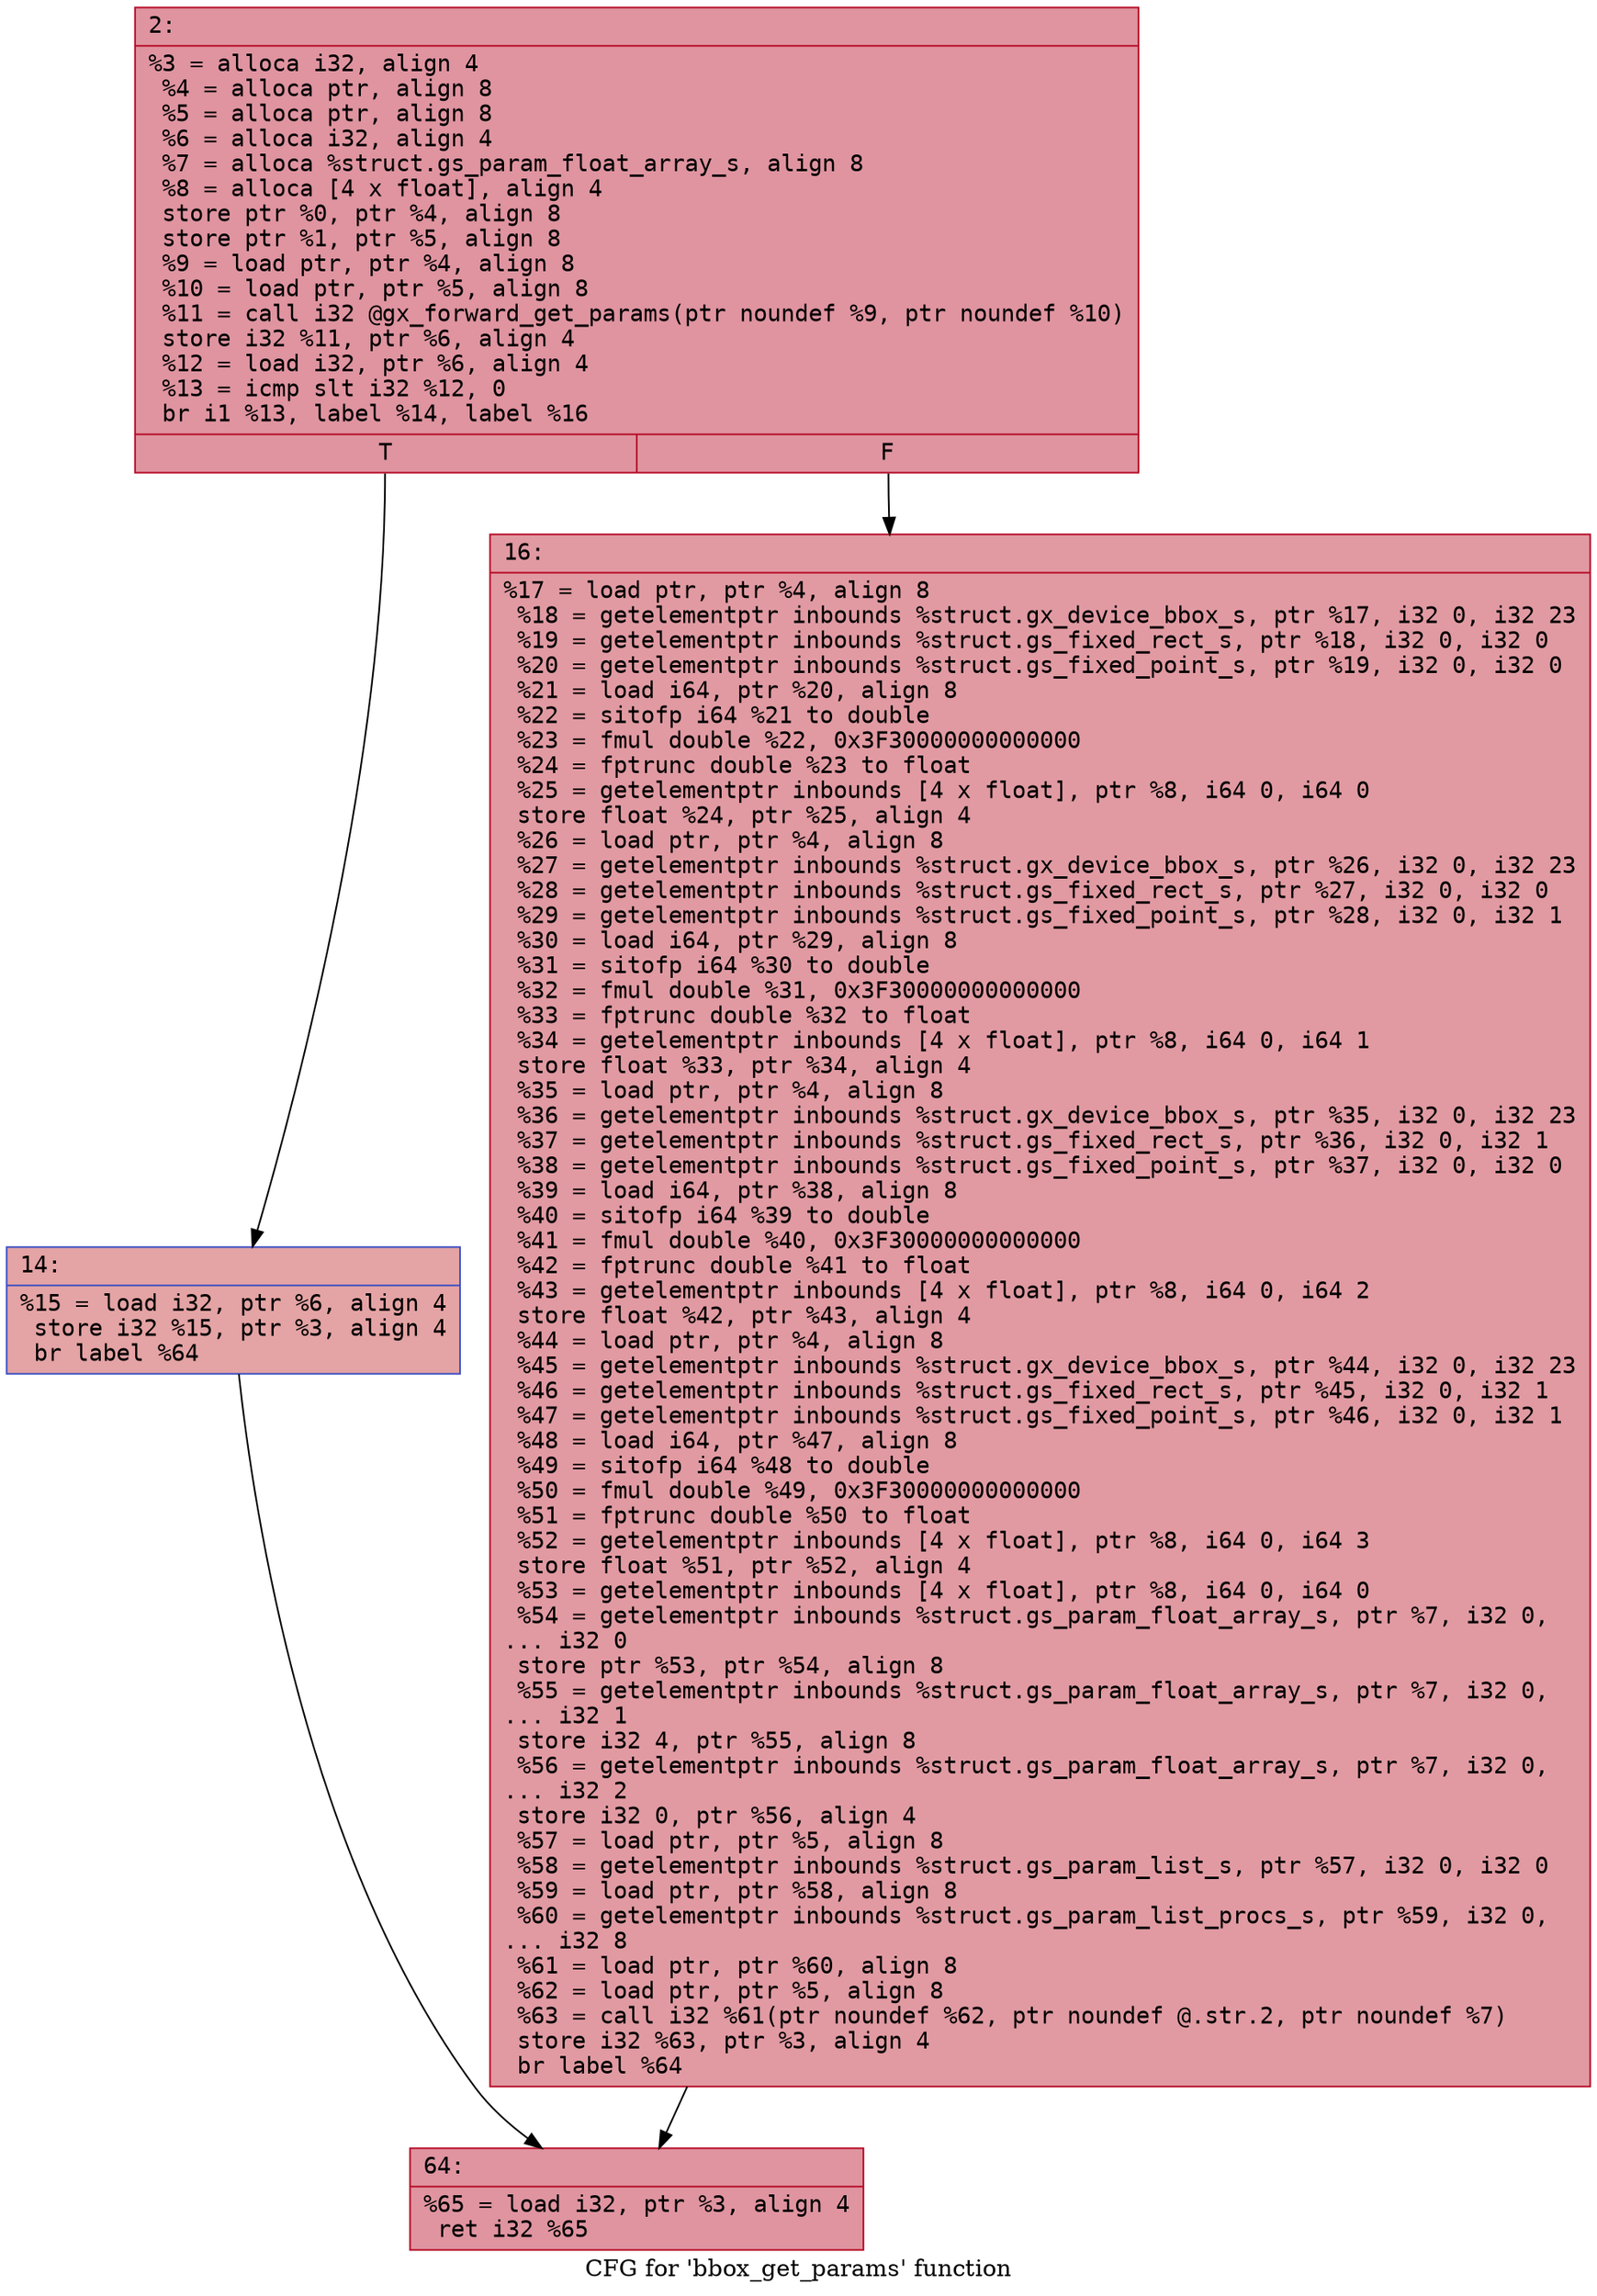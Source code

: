 digraph "CFG for 'bbox_get_params' function" {
	label="CFG for 'bbox_get_params' function";

	Node0x60000323f840 [shape=record,color="#b70d28ff", style=filled, fillcolor="#b70d2870" fontname="Courier",label="{2:\l|  %3 = alloca i32, align 4\l  %4 = alloca ptr, align 8\l  %5 = alloca ptr, align 8\l  %6 = alloca i32, align 4\l  %7 = alloca %struct.gs_param_float_array_s, align 8\l  %8 = alloca [4 x float], align 4\l  store ptr %0, ptr %4, align 8\l  store ptr %1, ptr %5, align 8\l  %9 = load ptr, ptr %4, align 8\l  %10 = load ptr, ptr %5, align 8\l  %11 = call i32 @gx_forward_get_params(ptr noundef %9, ptr noundef %10)\l  store i32 %11, ptr %6, align 4\l  %12 = load i32, ptr %6, align 4\l  %13 = icmp slt i32 %12, 0\l  br i1 %13, label %14, label %16\l|{<s0>T|<s1>F}}"];
	Node0x60000323f840:s0 -> Node0x60000323f890[tooltip="2 -> 14\nProbability 37.50%" ];
	Node0x60000323f840:s1 -> Node0x60000323f8e0[tooltip="2 -> 16\nProbability 62.50%" ];
	Node0x60000323f890 [shape=record,color="#3d50c3ff", style=filled, fillcolor="#c32e3170" fontname="Courier",label="{14:\l|  %15 = load i32, ptr %6, align 4\l  store i32 %15, ptr %3, align 4\l  br label %64\l}"];
	Node0x60000323f890 -> Node0x60000323f930[tooltip="14 -> 64\nProbability 100.00%" ];
	Node0x60000323f8e0 [shape=record,color="#b70d28ff", style=filled, fillcolor="#bb1b2c70" fontname="Courier",label="{16:\l|  %17 = load ptr, ptr %4, align 8\l  %18 = getelementptr inbounds %struct.gx_device_bbox_s, ptr %17, i32 0, i32 23\l  %19 = getelementptr inbounds %struct.gs_fixed_rect_s, ptr %18, i32 0, i32 0\l  %20 = getelementptr inbounds %struct.gs_fixed_point_s, ptr %19, i32 0, i32 0\l  %21 = load i64, ptr %20, align 8\l  %22 = sitofp i64 %21 to double\l  %23 = fmul double %22, 0x3F30000000000000\l  %24 = fptrunc double %23 to float\l  %25 = getelementptr inbounds [4 x float], ptr %8, i64 0, i64 0\l  store float %24, ptr %25, align 4\l  %26 = load ptr, ptr %4, align 8\l  %27 = getelementptr inbounds %struct.gx_device_bbox_s, ptr %26, i32 0, i32 23\l  %28 = getelementptr inbounds %struct.gs_fixed_rect_s, ptr %27, i32 0, i32 0\l  %29 = getelementptr inbounds %struct.gs_fixed_point_s, ptr %28, i32 0, i32 1\l  %30 = load i64, ptr %29, align 8\l  %31 = sitofp i64 %30 to double\l  %32 = fmul double %31, 0x3F30000000000000\l  %33 = fptrunc double %32 to float\l  %34 = getelementptr inbounds [4 x float], ptr %8, i64 0, i64 1\l  store float %33, ptr %34, align 4\l  %35 = load ptr, ptr %4, align 8\l  %36 = getelementptr inbounds %struct.gx_device_bbox_s, ptr %35, i32 0, i32 23\l  %37 = getelementptr inbounds %struct.gs_fixed_rect_s, ptr %36, i32 0, i32 1\l  %38 = getelementptr inbounds %struct.gs_fixed_point_s, ptr %37, i32 0, i32 0\l  %39 = load i64, ptr %38, align 8\l  %40 = sitofp i64 %39 to double\l  %41 = fmul double %40, 0x3F30000000000000\l  %42 = fptrunc double %41 to float\l  %43 = getelementptr inbounds [4 x float], ptr %8, i64 0, i64 2\l  store float %42, ptr %43, align 4\l  %44 = load ptr, ptr %4, align 8\l  %45 = getelementptr inbounds %struct.gx_device_bbox_s, ptr %44, i32 0, i32 23\l  %46 = getelementptr inbounds %struct.gs_fixed_rect_s, ptr %45, i32 0, i32 1\l  %47 = getelementptr inbounds %struct.gs_fixed_point_s, ptr %46, i32 0, i32 1\l  %48 = load i64, ptr %47, align 8\l  %49 = sitofp i64 %48 to double\l  %50 = fmul double %49, 0x3F30000000000000\l  %51 = fptrunc double %50 to float\l  %52 = getelementptr inbounds [4 x float], ptr %8, i64 0, i64 3\l  store float %51, ptr %52, align 4\l  %53 = getelementptr inbounds [4 x float], ptr %8, i64 0, i64 0\l  %54 = getelementptr inbounds %struct.gs_param_float_array_s, ptr %7, i32 0,\l... i32 0\l  store ptr %53, ptr %54, align 8\l  %55 = getelementptr inbounds %struct.gs_param_float_array_s, ptr %7, i32 0,\l... i32 1\l  store i32 4, ptr %55, align 8\l  %56 = getelementptr inbounds %struct.gs_param_float_array_s, ptr %7, i32 0,\l... i32 2\l  store i32 0, ptr %56, align 4\l  %57 = load ptr, ptr %5, align 8\l  %58 = getelementptr inbounds %struct.gs_param_list_s, ptr %57, i32 0, i32 0\l  %59 = load ptr, ptr %58, align 8\l  %60 = getelementptr inbounds %struct.gs_param_list_procs_s, ptr %59, i32 0,\l... i32 8\l  %61 = load ptr, ptr %60, align 8\l  %62 = load ptr, ptr %5, align 8\l  %63 = call i32 %61(ptr noundef %62, ptr noundef @.str.2, ptr noundef %7)\l  store i32 %63, ptr %3, align 4\l  br label %64\l}"];
	Node0x60000323f8e0 -> Node0x60000323f930[tooltip="16 -> 64\nProbability 100.00%" ];
	Node0x60000323f930 [shape=record,color="#b70d28ff", style=filled, fillcolor="#b70d2870" fontname="Courier",label="{64:\l|  %65 = load i32, ptr %3, align 4\l  ret i32 %65\l}"];
}
